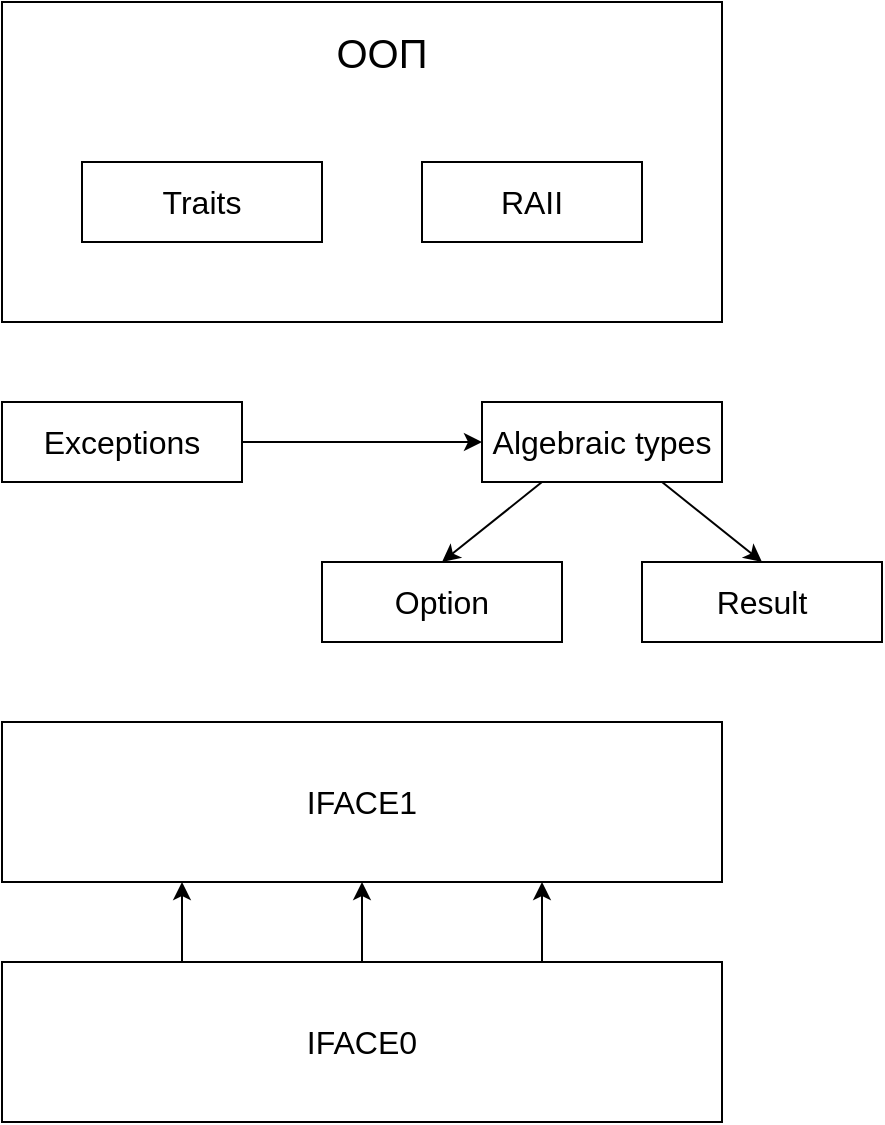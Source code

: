 <mxfile version="23.1.5" type="device" pages="3">
  <diagram name="Requirments" id="1j62XyV0qbTXG2bxYFV4">
    <mxGraphModel dx="1313" dy="774" grid="1" gridSize="10" guides="1" tooltips="1" connect="1" arrows="1" fold="1" page="1" pageScale="1" pageWidth="1169" pageHeight="827" math="0" shadow="0">
      <root>
        <mxCell id="0" />
        <mxCell id="1" parent="0" />
        <mxCell id="kJTFWKWKMK8fA1u3CU_h-1" value="" style="rounded=0;whiteSpace=wrap;html=1;fillColor=none;fontSize=16;" parent="1" vertex="1">
          <mxGeometry x="364" y="134" width="360" height="160" as="geometry" />
        </mxCell>
        <mxCell id="kJTFWKWKMK8fA1u3CU_h-2" value="ООП" style="text;html=1;strokeColor=none;fillColor=none;align=center;verticalAlign=middle;whiteSpace=wrap;rounded=0;fontSize=20;" parent="1" vertex="1">
          <mxGeometry x="524" y="144" width="60" height="30" as="geometry" />
        </mxCell>
        <mxCell id="kJTFWKWKMK8fA1u3CU_h-3" value="Traits" style="rounded=0;whiteSpace=wrap;html=1;fillColor=none;fontSize=16;" parent="1" vertex="1">
          <mxGeometry x="404" y="214" width="120" height="40" as="geometry" />
        </mxCell>
        <mxCell id="kJTFWKWKMK8fA1u3CU_h-4" value="RAII" style="rounded=0;whiteSpace=wrap;html=1;fillColor=none;fontSize=16;" parent="1" vertex="1">
          <mxGeometry x="574" y="214" width="110" height="40" as="geometry" />
        </mxCell>
        <mxCell id="kJTFWKWKMK8fA1u3CU_h-7" style="edgeStyle=orthogonalEdgeStyle;rounded=0;orthogonalLoop=1;jettySize=auto;html=1;exitX=1;exitY=0.5;exitDx=0;exitDy=0;" parent="1" source="kJTFWKWKMK8fA1u3CU_h-5" target="kJTFWKWKMK8fA1u3CU_h-6" edge="1">
          <mxGeometry relative="1" as="geometry" />
        </mxCell>
        <mxCell id="kJTFWKWKMK8fA1u3CU_h-5" value="Exceptions" style="rounded=0;whiteSpace=wrap;html=1;fillColor=none;fontSize=16;" parent="1" vertex="1">
          <mxGeometry x="364" y="334" width="120" height="40" as="geometry" />
        </mxCell>
        <mxCell id="kJTFWKWKMK8fA1u3CU_h-11" style="rounded=0;orthogonalLoop=1;jettySize=auto;html=1;exitX=0.25;exitY=1;exitDx=0;exitDy=0;entryX=0.5;entryY=0;entryDx=0;entryDy=0;" parent="1" source="kJTFWKWKMK8fA1u3CU_h-6" target="kJTFWKWKMK8fA1u3CU_h-9" edge="1">
          <mxGeometry relative="1" as="geometry" />
        </mxCell>
        <mxCell id="kJTFWKWKMK8fA1u3CU_h-12" style="rounded=0;orthogonalLoop=1;jettySize=auto;html=1;exitX=0.75;exitY=1;exitDx=0;exitDy=0;entryX=0.5;entryY=0;entryDx=0;entryDy=0;" parent="1" source="kJTFWKWKMK8fA1u3CU_h-6" target="kJTFWKWKMK8fA1u3CU_h-10" edge="1">
          <mxGeometry relative="1" as="geometry" />
        </mxCell>
        <mxCell id="kJTFWKWKMK8fA1u3CU_h-6" value="Algebraic types" style="rounded=0;whiteSpace=wrap;html=1;fillColor=none;fontSize=16;" parent="1" vertex="1">
          <mxGeometry x="604" y="334" width="120" height="40" as="geometry" />
        </mxCell>
        <mxCell id="kJTFWKWKMK8fA1u3CU_h-9" value="Option" style="rounded=0;whiteSpace=wrap;html=1;fillColor=none;fontSize=16;" parent="1" vertex="1">
          <mxGeometry x="524" y="414" width="120" height="40" as="geometry" />
        </mxCell>
        <mxCell id="kJTFWKWKMK8fA1u3CU_h-10" value="Result" style="rounded=0;whiteSpace=wrap;html=1;fillColor=none;fontSize=16;" parent="1" vertex="1">
          <mxGeometry x="684" y="414" width="120" height="40" as="geometry" />
        </mxCell>
        <mxCell id="kJTFWKWKMK8fA1u3CU_h-14" value="IFACE1" style="rounded=0;whiteSpace=wrap;html=1;fillColor=none;fontSize=16;" parent="1" vertex="1">
          <mxGeometry x="364" y="494" width="360" height="80" as="geometry" />
        </mxCell>
        <mxCell id="kJTFWKWKMK8fA1u3CU_h-16" style="edgeStyle=orthogonalEdgeStyle;rounded=0;orthogonalLoop=1;jettySize=auto;html=1;exitX=0.25;exitY=0;exitDx=0;exitDy=0;entryX=0.25;entryY=1;entryDx=0;entryDy=0;" parent="1" source="kJTFWKWKMK8fA1u3CU_h-15" target="kJTFWKWKMK8fA1u3CU_h-14" edge="1">
          <mxGeometry relative="1" as="geometry" />
        </mxCell>
        <mxCell id="kJTFWKWKMK8fA1u3CU_h-17" style="edgeStyle=orthogonalEdgeStyle;rounded=0;orthogonalLoop=1;jettySize=auto;html=1;exitX=0.75;exitY=0;exitDx=0;exitDy=0;entryX=0.75;entryY=1;entryDx=0;entryDy=0;" parent="1" source="kJTFWKWKMK8fA1u3CU_h-15" target="kJTFWKWKMK8fA1u3CU_h-14" edge="1">
          <mxGeometry relative="1" as="geometry" />
        </mxCell>
        <mxCell id="kJTFWKWKMK8fA1u3CU_h-18" style="edgeStyle=orthogonalEdgeStyle;rounded=0;orthogonalLoop=1;jettySize=auto;html=1;exitX=0.5;exitY=0;exitDx=0;exitDy=0;entryX=0.5;entryY=1;entryDx=0;entryDy=0;" parent="1" source="kJTFWKWKMK8fA1u3CU_h-15" target="kJTFWKWKMK8fA1u3CU_h-14" edge="1">
          <mxGeometry relative="1" as="geometry" />
        </mxCell>
        <mxCell id="kJTFWKWKMK8fA1u3CU_h-15" value="IFACE0" style="rounded=0;whiteSpace=wrap;html=1;fillColor=none;fontSize=16;" parent="1" vertex="1">
          <mxGeometry x="364" y="614" width="360" height="80" as="geometry" />
        </mxCell>
      </root>
    </mxGraphModel>
  </diagram>
  <diagram id="J9k8MECrl9epbTI_4q9m" name="Engine">
    <mxGraphModel dx="2625" dy="1548" grid="1" gridSize="10" guides="1" tooltips="1" connect="1" arrows="1" fold="1" page="1" pageScale="1" pageWidth="1169" pageHeight="827" math="0" shadow="0">
      <root>
        <mxCell id="0" />
        <mxCell id="1" parent="0" />
        <mxCell id="dqQnfEsxup0tu6viVDps-7" style="edgeStyle=orthogonalEdgeStyle;rounded=0;orthogonalLoop=1;jettySize=auto;html=1;exitX=1;exitY=0.5;exitDx=0;exitDy=0;entryX=0.5;entryY=1;entryDx=0;entryDy=0;" edge="1" parent="1" source="fjMYn2aIfL-d99SmjuQ4-1" target="fjMYn2aIfL-d99SmjuQ4-7">
          <mxGeometry relative="1" as="geometry">
            <Array as="points">
              <mxPoint x="899" y="214" />
              <mxPoint x="899" y="654" />
              <mxPoint x="759" y="654" />
            </Array>
          </mxGeometry>
        </mxCell>
        <mxCell id="fjMYn2aIfL-d99SmjuQ4-1" value="SDL2" style="rounded=0;whiteSpace=wrap;html=1;fillColor=none;fontSize=16;fontStyle=1" parent="1" vertex="1">
          <mxGeometry x="659" y="174" width="200" height="80" as="geometry" />
        </mxCell>
        <mxCell id="fjMYn2aIfL-d99SmjuQ4-14" style="edgeStyle=orthogonalEdgeStyle;rounded=0;orthogonalLoop=1;jettySize=auto;html=1;exitX=0.5;exitY=0;exitDx=0;exitDy=0;entryX=0.5;entryY=1;entryDx=0;entryDy=0;startArrow=classic;startFill=1;" parent="1" source="fjMYn2aIfL-d99SmjuQ4-3" target="fjMYn2aIfL-d99SmjuQ4-1" edge="1">
          <mxGeometry relative="1" as="geometry" />
        </mxCell>
        <mxCell id="fjMYn2aIfL-d99SmjuQ4-18" style="edgeStyle=orthogonalEdgeStyle;rounded=0;orthogonalLoop=1;jettySize=auto;html=1;exitX=0.25;exitY=1;exitDx=0;exitDy=0;entryX=0.25;entryY=0;entryDx=0;entryDy=0;" parent="1" source="fjMYn2aIfL-d99SmjuQ4-3" target="fjMYn2aIfL-d99SmjuQ4-4" edge="1">
          <mxGeometry relative="1" as="geometry" />
        </mxCell>
        <mxCell id="fjMYn2aIfL-d99SmjuQ4-3" value="System Windowing" style="rounded=0;whiteSpace=wrap;html=1;fillColor=none;fontSize=16;fontStyle=1" parent="1" vertex="1">
          <mxGeometry x="659" y="294" width="200" height="80" as="geometry" />
        </mxCell>
        <mxCell id="fjMYn2aIfL-d99SmjuQ4-8" style="edgeStyle=orthogonalEdgeStyle;rounded=0;orthogonalLoop=1;jettySize=auto;html=1;exitX=0;exitY=0.25;exitDx=0;exitDy=0;entryX=1;entryY=0.25;entryDx=0;entryDy=0;" parent="1" source="fjMYn2aIfL-d99SmjuQ4-4" target="fjMYn2aIfL-d99SmjuQ4-5" edge="1">
          <mxGeometry relative="1" as="geometry" />
        </mxCell>
        <mxCell id="fjMYn2aIfL-d99SmjuQ4-17" style="edgeStyle=orthogonalEdgeStyle;rounded=0;orthogonalLoop=1;jettySize=auto;html=1;exitX=0.75;exitY=0;exitDx=0;exitDy=0;entryX=0.75;entryY=1;entryDx=0;entryDy=0;" parent="1" source="fjMYn2aIfL-d99SmjuQ4-4" target="fjMYn2aIfL-d99SmjuQ4-3" edge="1">
          <mxGeometry relative="1" as="geometry" />
        </mxCell>
        <mxCell id="fjMYn2aIfL-d99SmjuQ4-4" value="X" style="rounded=0;whiteSpace=wrap;html=1;fillColor=#fff2cc;fontSize=16;fontStyle=1;strokeColor=#d6b656;align=center;" parent="1" vertex="1">
          <mxGeometry x="659" y="414" width="200" height="80" as="geometry" />
        </mxCell>
        <mxCell id="fjMYn2aIfL-d99SmjuQ4-9" style="edgeStyle=orthogonalEdgeStyle;rounded=0;orthogonalLoop=1;jettySize=auto;html=1;exitX=1;exitY=0.75;exitDx=0;exitDy=0;entryX=0;entryY=0.75;entryDx=0;entryDy=0;" parent="1" source="fjMYn2aIfL-d99SmjuQ4-5" target="fjMYn2aIfL-d99SmjuQ4-4" edge="1">
          <mxGeometry relative="1" as="geometry" />
        </mxCell>
        <mxCell id="fjMYn2aIfL-d99SmjuQ4-21" style="edgeStyle=orthogonalEdgeStyle;rounded=0;orthogonalLoop=1;jettySize=auto;html=1;exitX=0.5;exitY=0;exitDx=0;exitDy=0;entryX=0.5;entryY=1;entryDx=0;entryDy=0;" parent="1" source="fjMYn2aIfL-d99SmjuQ4-5" target="fjMYn2aIfL-d99SmjuQ4-6" edge="1">
          <mxGeometry relative="1" as="geometry" />
        </mxCell>
        <mxCell id="fjMYn2aIfL-d99SmjuQ4-5" value="Event Listener/Handler&lt;br&gt;Subsystem" style="rounded=0;whiteSpace=wrap;html=1;fillColor=#d5e8d4;fontSize=16;fontStyle=1;strokeColor=#82b366;" parent="1" vertex="1">
          <mxGeometry x="419" y="414" width="200" height="80" as="geometry" />
        </mxCell>
        <mxCell id="fjMYn2aIfL-d99SmjuQ4-11" style="edgeStyle=orthogonalEdgeStyle;rounded=0;orthogonalLoop=1;jettySize=auto;html=1;exitX=0.5;exitY=0;exitDx=0;exitDy=0;entryX=0;entryY=0.5;entryDx=0;entryDy=0;startArrow=classic;startFill=1;" parent="1" source="fjMYn2aIfL-d99SmjuQ4-6" target="fjMYn2aIfL-d99SmjuQ4-1" edge="1">
          <mxGeometry relative="1" as="geometry" />
        </mxCell>
        <mxCell id="fjMYn2aIfL-d99SmjuQ4-6" value="Audio Subsystem" style="rounded=0;whiteSpace=wrap;html=1;fillColor=none;fontSize=16;fontStyle=1" parent="1" vertex="1">
          <mxGeometry x="419" y="294" width="200" height="80" as="geometry" />
        </mxCell>
        <mxCell id="fjMYn2aIfL-d99SmjuQ4-13" style="edgeStyle=orthogonalEdgeStyle;rounded=0;orthogonalLoop=1;jettySize=auto;html=1;exitX=0.5;exitY=0;exitDx=0;exitDy=0;entryX=0.5;entryY=1;entryDx=0;entryDy=0;" parent="1" source="fjMYn2aIfL-d99SmjuQ4-7" target="fjMYn2aIfL-d99SmjuQ4-4" edge="1">
          <mxGeometry relative="1" as="geometry" />
        </mxCell>
        <mxCell id="fjMYn2aIfL-d99SmjuQ4-15" style="edgeStyle=orthogonalEdgeStyle;rounded=0;orthogonalLoop=1;jettySize=auto;html=1;exitX=0;exitY=0.5;exitDx=0;exitDy=0;entryX=0.75;entryY=1;entryDx=0;entryDy=0;" parent="1" source="fjMYn2aIfL-d99SmjuQ4-7" target="fjMYn2aIfL-d99SmjuQ4-5" edge="1">
          <mxGeometry relative="1" as="geometry" />
        </mxCell>
        <mxCell id="fjMYn2aIfL-d99SmjuQ4-7" value="Input Subsystem" style="rounded=0;whiteSpace=wrap;html=1;fillColor=none;fontSize=16;fontStyle=1" parent="1" vertex="1">
          <mxGeometry x="659" y="534" width="200" height="80" as="geometry" />
        </mxCell>
        <mxCell id="dqQnfEsxup0tu6viVDps-10" style="edgeStyle=orthogonalEdgeStyle;rounded=0;orthogonalLoop=1;jettySize=auto;html=1;exitX=0.5;exitY=0;exitDx=0;exitDy=0;entryX=0;entryY=0.5;entryDx=0;entryDy=0;" edge="1" parent="1" source="fjMYn2aIfL-d99SmjuQ4-19" target="fjMYn2aIfL-d99SmjuQ4-5">
          <mxGeometry relative="1" as="geometry" />
        </mxCell>
        <mxCell id="fjMYn2aIfL-d99SmjuQ4-19" value="Networking Subsystem" style="rounded=0;whiteSpace=wrap;html=1;fillColor=none;fontSize=16;fontStyle=1" parent="1" vertex="1">
          <mxGeometry x="269" y="534" width="200" height="80" as="geometry" />
        </mxCell>
      </root>
    </mxGraphModel>
  </diagram>
  <diagram id="KiTohrvjBOwn8ShGPHtV" name="Windowing hierarchy">
    <mxGraphModel dx="875" dy="516" grid="1" gridSize="10" guides="1" tooltips="1" connect="1" arrows="1" fold="1" page="1" pageScale="1" pageWidth="1654" pageHeight="1169" math="0" shadow="0">
      <root>
        <mxCell id="0" />
        <mxCell id="1" parent="0" />
        <mxCell id="84K2Aqs5wYDGbW6k5flM-26" value="" style="rounded=0;whiteSpace=wrap;html=1;fillColor=none;" parent="1" vertex="1">
          <mxGeometry x="40" y="440" width="560" height="320" as="geometry" />
        </mxCell>
        <mxCell id="uYeV9xBQqyP5TeGIuFBs-29" value="Entity&lt;br&gt;&lt;br&gt;&lt;br&gt;&lt;br&gt;&lt;br&gt;&lt;br&gt;&lt;br&gt;&lt;br&gt;&lt;br&gt;&lt;br&gt;&lt;br&gt;&lt;br&gt;&lt;br&gt;&lt;br&gt;&lt;br&gt;" style="rounded=0;whiteSpace=wrap;html=1;fillColor=none;" parent="1" vertex="1">
          <mxGeometry x="40" y="40" width="600" height="240" as="geometry" />
        </mxCell>
        <mxCell id="84K2Aqs5wYDGbW6k5flM-1" style="edgeStyle=orthogonalEdgeStyle;rounded=0;orthogonalLoop=1;jettySize=auto;html=1;exitX=0.5;exitY=0;exitDx=0;exitDy=0;entryX=0;entryY=0.5;entryDx=0;entryDy=0;" parent="1" source="uYeV9xBQqyP5TeGIuFBs-30" target="uYeV9xBQqyP5TeGIuFBs-40" edge="1">
          <mxGeometry relative="1" as="geometry" />
        </mxCell>
        <mxCell id="uYeV9xBQqyP5TeGIuFBs-30" value="Interactive" style="rounded=0;whiteSpace=wrap;html=1;fillColor=none;" parent="1" vertex="1">
          <mxGeometry x="80" y="200" width="120" height="40" as="geometry" />
        </mxCell>
        <mxCell id="uYeV9xBQqyP5TeGIuFBs-34" style="edgeStyle=orthogonalEdgeStyle;rounded=0;orthogonalLoop=1;jettySize=auto;html=1;exitX=0.5;exitY=0;exitDx=0;exitDy=0;entryX=0.5;entryY=1;entryDx=0;entryDy=0;" parent="1" source="uYeV9xBQqyP5TeGIuFBs-33" target="uYeV9xBQqyP5TeGIuFBs-30" edge="1">
          <mxGeometry relative="1" as="geometry" />
        </mxCell>
        <mxCell id="uYeV9xBQqyP5TeGIuFBs-35" value="interact(Action ...)" style="edgeLabel;html=1;align=center;verticalAlign=middle;resizable=0;points=[];" parent="uYeV9xBQqyP5TeGIuFBs-34" vertex="1" connectable="0">
          <mxGeometry x="-0.133" y="1" relative="1" as="geometry">
            <mxPoint x="51" y="15" as="offset" />
          </mxGeometry>
        </mxCell>
        <mxCell id="uYeV9xBQqyP5TeGIuFBs-33" value="X" style="rounded=0;whiteSpace=wrap;html=1;fillColor=none;" parent="1" vertex="1">
          <mxGeometry x="80" y="320" width="120" height="40" as="geometry" />
        </mxCell>
        <mxCell id="uYeV9xBQqyP5TeGIuFBs-36" value="Entity" style="rounded=0;whiteSpace=wrap;html=1;fillColor=none;" parent="1" vertex="1">
          <mxGeometry x="480" y="80" width="120" height="40" as="geometry" />
        </mxCell>
        <mxCell id="uYeV9xBQqyP5TeGIuFBs-37" value="Entity" style="rounded=0;whiteSpace=wrap;html=1;fillColor=none;" parent="1" vertex="1">
          <mxGeometry x="480" y="140" width="120" height="40" as="geometry" />
        </mxCell>
        <mxCell id="uYeV9xBQqyP5TeGIuFBs-38" value="Entity" style="rounded=0;whiteSpace=wrap;html=1;fillColor=none;" parent="1" vertex="1">
          <mxGeometry x="480" y="200" width="120" height="40" as="geometry" />
        </mxCell>
        <mxCell id="84K2Aqs5wYDGbW6k5flM-4" style="edgeStyle=orthogonalEdgeStyle;rounded=0;orthogonalLoop=1;jettySize=auto;html=1;exitX=1;exitY=0.5;exitDx=0;exitDy=0;entryX=0;entryY=0.5;entryDx=0;entryDy=0;" parent="1" source="uYeV9xBQqyP5TeGIuFBs-40" target="uYeV9xBQqyP5TeGIuFBs-36" edge="1">
          <mxGeometry relative="1" as="geometry" />
        </mxCell>
        <mxCell id="84K2Aqs5wYDGbW6k5flM-5" style="edgeStyle=orthogonalEdgeStyle;rounded=0;orthogonalLoop=1;jettySize=auto;html=1;exitX=1;exitY=0.5;exitDx=0;exitDy=0;entryX=0;entryY=0.5;entryDx=0;entryDy=0;" parent="1" source="uYeV9xBQqyP5TeGIuFBs-40" target="uYeV9xBQqyP5TeGIuFBs-37" edge="1">
          <mxGeometry relative="1" as="geometry">
            <Array as="points">
              <mxPoint x="380" y="100" />
              <mxPoint x="380" y="160" />
            </Array>
          </mxGeometry>
        </mxCell>
        <mxCell id="84K2Aqs5wYDGbW6k5flM-6" style="edgeStyle=orthogonalEdgeStyle;rounded=0;orthogonalLoop=1;jettySize=auto;html=1;exitX=1;exitY=0.5;exitDx=0;exitDy=0;entryX=0;entryY=0.5;entryDx=0;entryDy=0;" parent="1" source="uYeV9xBQqyP5TeGIuFBs-40" target="uYeV9xBQqyP5TeGIuFBs-38" edge="1">
          <mxGeometry relative="1" as="geometry">
            <Array as="points">
              <mxPoint x="380" y="100" />
              <mxPoint x="380" y="220" />
            </Array>
          </mxGeometry>
        </mxCell>
        <mxCell id="uYeV9xBQqyP5TeGIuFBs-40" value="Internal Logic" style="rounded=0;whiteSpace=wrap;html=1;fillColor=none;" parent="1" vertex="1">
          <mxGeometry x="240" y="80" width="120" height="40" as="geometry" />
        </mxCell>
        <mxCell id="84K2Aqs5wYDGbW6k5flM-3" style="edgeStyle=orthogonalEdgeStyle;rounded=0;orthogonalLoop=1;jettySize=auto;html=1;exitX=0.5;exitY=0;exitDx=0;exitDy=0;entryX=0.5;entryY=1;entryDx=0;entryDy=0;startArrow=classic;startFill=1;" parent="1" source="84K2Aqs5wYDGbW6k5flM-2" target="uYeV9xBQqyP5TeGIuFBs-40" edge="1">
          <mxGeometry relative="1" as="geometry" />
        </mxCell>
        <mxCell id="84K2Aqs5wYDGbW6k5flM-2" value="External Context" style="rounded=0;whiteSpace=wrap;html=1;fillColor=none;" parent="1" vertex="1">
          <mxGeometry x="240" y="200" width="120" height="40" as="geometry" />
        </mxCell>
        <mxCell id="84K2Aqs5wYDGbW6k5flM-7" value="interact(Action ...)" style="edgeLabel;html=1;align=center;verticalAlign=middle;resizable=0;points=[];" parent="1" vertex="1" connectable="0">
          <mxGeometry x="430" y="210" as="geometry" />
        </mxCell>
        <mxCell id="84K2Aqs5wYDGbW6k5flM-8" value="interact(Action ...)" style="edgeLabel;html=1;align=center;verticalAlign=middle;resizable=0;points=[];" parent="1" vertex="1" connectable="0">
          <mxGeometry x="430" y="150" as="geometry" />
        </mxCell>
        <mxCell id="84K2Aqs5wYDGbW6k5flM-9" value="interact(Action ...)" style="edgeLabel;html=1;align=center;verticalAlign=middle;resizable=0;points=[];" parent="1" vertex="1" connectable="0">
          <mxGeometry x="430" y="90" as="geometry" />
        </mxCell>
        <mxCell id="84K2Aqs5wYDGbW6k5flM-10" value="" style="rounded=0;whiteSpace=wrap;html=1;fillColor=none;" parent="1" vertex="1">
          <mxGeometry x="80" y="480" width="480" height="240" as="geometry" />
        </mxCell>
        <mxCell id="84K2Aqs5wYDGbW6k5flM-16" value="" style="rounded=0;whiteSpace=wrap;html=1;fillColor=none;" parent="1" vertex="1">
          <mxGeometry x="440" y="490" width="110" height="220" as="geometry" />
        </mxCell>
        <mxCell id="84K2Aqs5wYDGbW6k5flM-17" value="" style="rounded=0;whiteSpace=wrap;html=1;fillColor=none;" parent="1" vertex="1">
          <mxGeometry x="450" y="670" width="40" height="30" as="geometry" />
        </mxCell>
        <mxCell id="84K2Aqs5wYDGbW6k5flM-18" value="" style="rounded=0;whiteSpace=wrap;html=1;fillColor=none;" parent="1" vertex="1">
          <mxGeometry x="450" y="630" width="40" height="30" as="geometry" />
        </mxCell>
        <mxCell id="84K2Aqs5wYDGbW6k5flM-19" value="" style="rounded=0;whiteSpace=wrap;html=1;fillColor=none;" parent="1" vertex="1">
          <mxGeometry x="450" y="590" width="90" height="30" as="geometry" />
        </mxCell>
        <mxCell id="84K2Aqs5wYDGbW6k5flM-20" value="" style="rounded=0;whiteSpace=wrap;html=1;fillColor=none;" parent="1" vertex="1">
          <mxGeometry x="450" y="500" width="90" height="80" as="geometry" />
        </mxCell>
        <mxCell id="84K2Aqs5wYDGbW6k5flM-22" value="" style="rounded=0;whiteSpace=wrap;html=1;fillColor=none;" parent="1" vertex="1">
          <mxGeometry x="500" y="630" width="40" height="30" as="geometry" />
        </mxCell>
        <mxCell id="84K2Aqs5wYDGbW6k5flM-23" value="" style="rounded=0;whiteSpace=wrap;html=1;fillColor=none;" parent="1" vertex="1">
          <mxGeometry x="500" y="670" width="40" height="30" as="geometry" />
        </mxCell>
        <mxCell id="84K2Aqs5wYDGbW6k5flM-27" value="Layer 0" style="text;html=1;strokeColor=none;fillColor=none;align=center;verticalAlign=middle;whiteSpace=wrap;rounded=0;fontStyle=1" parent="1" vertex="1">
          <mxGeometry x="290" y="450" width="60" height="20" as="geometry" />
        </mxCell>
        <mxCell id="84K2Aqs5wYDGbW6k5flM-28" value="Widget 0" style="text;html=1;strokeColor=none;fillColor=none;align=center;verticalAlign=middle;whiteSpace=wrap;rounded=0;fontStyle=1" parent="1" vertex="1">
          <mxGeometry x="290" y="580" width="60" height="20" as="geometry" />
        </mxCell>
        <mxCell id="84K2Aqs5wYDGbW6k5flM-30" style="rounded=0;orthogonalLoop=1;jettySize=auto;html=1;exitX=1;exitY=0.5;exitDx=0;exitDy=0;entryX=0;entryY=0.25;entryDx=0;entryDy=0;" parent="1" source="84K2Aqs5wYDGbW6k5flM-29" target="84K2Aqs5wYDGbW6k5flM-16" edge="1">
          <mxGeometry relative="1" as="geometry" />
        </mxCell>
        <mxCell id="84K2Aqs5wYDGbW6k5flM-29" value="Widget 1" style="text;html=1;strokeColor=none;fillColor=none;align=center;verticalAlign=middle;whiteSpace=wrap;rounded=0;fontStyle=1" parent="1" vertex="1">
          <mxGeometry x="340" y="500" width="60" height="20" as="geometry" />
        </mxCell>
        <mxCell id="84K2Aqs5wYDGbW6k5flM-32" style="rounded=0;orthogonalLoop=1;jettySize=auto;html=1;exitX=1;exitY=0.5;exitDx=0;exitDy=0;entryX=0;entryY=0.5;entryDx=0;entryDy=0;" parent="1" source="84K2Aqs5wYDGbW6k5flM-31" target="84K2Aqs5wYDGbW6k5flM-18" edge="1">
          <mxGeometry relative="1" as="geometry" />
        </mxCell>
        <mxCell id="84K2Aqs5wYDGbW6k5flM-33" style="rounded=0;orthogonalLoop=1;jettySize=auto;html=1;exitX=1;exitY=0.5;exitDx=0;exitDy=0;entryX=0;entryY=0.5;entryDx=0;entryDy=0;" parent="1" source="84K2Aqs5wYDGbW6k5flM-31" target="84K2Aqs5wYDGbW6k5flM-17" edge="1">
          <mxGeometry relative="1" as="geometry" />
        </mxCell>
        <mxCell id="84K2Aqs5wYDGbW6k5flM-34" style="rounded=0;orthogonalLoop=1;jettySize=auto;html=1;exitX=1;exitY=0.5;exitDx=0;exitDy=0;entryX=0;entryY=0.5;entryDx=0;entryDy=0;" parent="1" source="84K2Aqs5wYDGbW6k5flM-31" target="84K2Aqs5wYDGbW6k5flM-20" edge="1">
          <mxGeometry relative="1" as="geometry" />
        </mxCell>
        <mxCell id="84K2Aqs5wYDGbW6k5flM-35" style="rounded=0;orthogonalLoop=1;jettySize=auto;html=1;exitX=1;exitY=0.5;exitDx=0;exitDy=0;entryX=0;entryY=0.5;entryDx=0;entryDy=0;" parent="1" source="84K2Aqs5wYDGbW6k5flM-31" target="84K2Aqs5wYDGbW6k5flM-19" edge="1">
          <mxGeometry relative="1" as="geometry" />
        </mxCell>
        <mxCell id="84K2Aqs5wYDGbW6k5flM-31" value="Widget 2" style="text;html=1;strokeColor=none;fillColor=none;align=center;verticalAlign=middle;whiteSpace=wrap;rounded=0;fontStyle=1" parent="1" vertex="1">
          <mxGeometry x="360" y="630" width="60" height="20" as="geometry" />
        </mxCell>
        <mxCell id="3lsGzmt_Jtyhfbkj8Jk7-1" value="" style="rounded=0;whiteSpace=wrap;html=1;fillColor=none;" parent="1" vertex="1">
          <mxGeometry x="60" y="400" width="580" height="345" as="geometry" />
        </mxCell>
        <mxCell id="3lsGzmt_Jtyhfbkj8Jk7-3" value="Layer 1" style="text;html=1;strokeColor=none;fillColor=none;align=center;verticalAlign=middle;whiteSpace=wrap;rounded=0;fontStyle=1" parent="1" vertex="1">
          <mxGeometry x="320" y="410" width="60" height="20" as="geometry" />
        </mxCell>
        <mxCell id="0jFT207nM2l3X6DVmcV3-6" style="rounded=0;orthogonalLoop=1;jettySize=auto;html=1;exitX=1;exitY=0.25;exitDx=0;exitDy=0;entryX=0;entryY=0;entryDx=0;entryDy=0;" edge="1" parent="1" source="0jFT207nM2l3X6DVmcV3-1" target="0jFT207nM2l3X6DVmcV3-5">
          <mxGeometry relative="1" as="geometry" />
        </mxCell>
        <mxCell id="0jFT207nM2l3X6DVmcV3-1" value="" style="rounded=0;whiteSpace=wrap;html=1;fillColor=none;" vertex="1" parent="1">
          <mxGeometry x="720" y="40" width="440" height="240" as="geometry" />
        </mxCell>
        <mxCell id="0jFT207nM2l3X6DVmcV3-2" value="Scene" style="text;html=1;strokeColor=none;fillColor=none;align=center;verticalAlign=middle;whiteSpace=wrap;rounded=0;fontStyle=1" vertex="1" parent="1">
          <mxGeometry x="910" y="50" width="60" height="20" as="geometry" />
        </mxCell>
        <mxCell id="0jFT207nM2l3X6DVmcV3-3" value="" style="rounded=0;whiteSpace=wrap;html=1;fillColor=none;dashed=1;" vertex="1" parent="1">
          <mxGeometry x="800" y="120" width="320" height="120" as="geometry" />
        </mxCell>
        <mxCell id="0jFT207nM2l3X6DVmcV3-4" value="Portal" style="text;html=1;strokeColor=none;fillColor=none;align=center;verticalAlign=middle;whiteSpace=wrap;rounded=0;fontStyle=1" vertex="1" parent="1">
          <mxGeometry x="930" y="130" width="60" height="20" as="geometry" />
        </mxCell>
        <mxCell id="0jFT207nM2l3X6DVmcV3-7" style="rounded=0;orthogonalLoop=1;jettySize=auto;html=1;exitX=0;exitY=1;exitDx=0;exitDy=0;entryX=1;entryY=0.5;entryDx=0;entryDy=0;startArrow=classic;startFill=1;" edge="1" parent="1" source="0jFT207nM2l3X6DVmcV3-5" target="0jFT207nM2l3X6DVmcV3-3">
          <mxGeometry relative="1" as="geometry" />
        </mxCell>
        <mxCell id="0jFT207nM2l3X6DVmcV3-5" value="Camera" style="rounded=0;whiteSpace=wrap;html=1;fillColor=none;" vertex="1" parent="1">
          <mxGeometry x="1200" y="120" width="80" height="40" as="geometry" />
        </mxCell>
      </root>
    </mxGraphModel>
  </diagram>
</mxfile>
